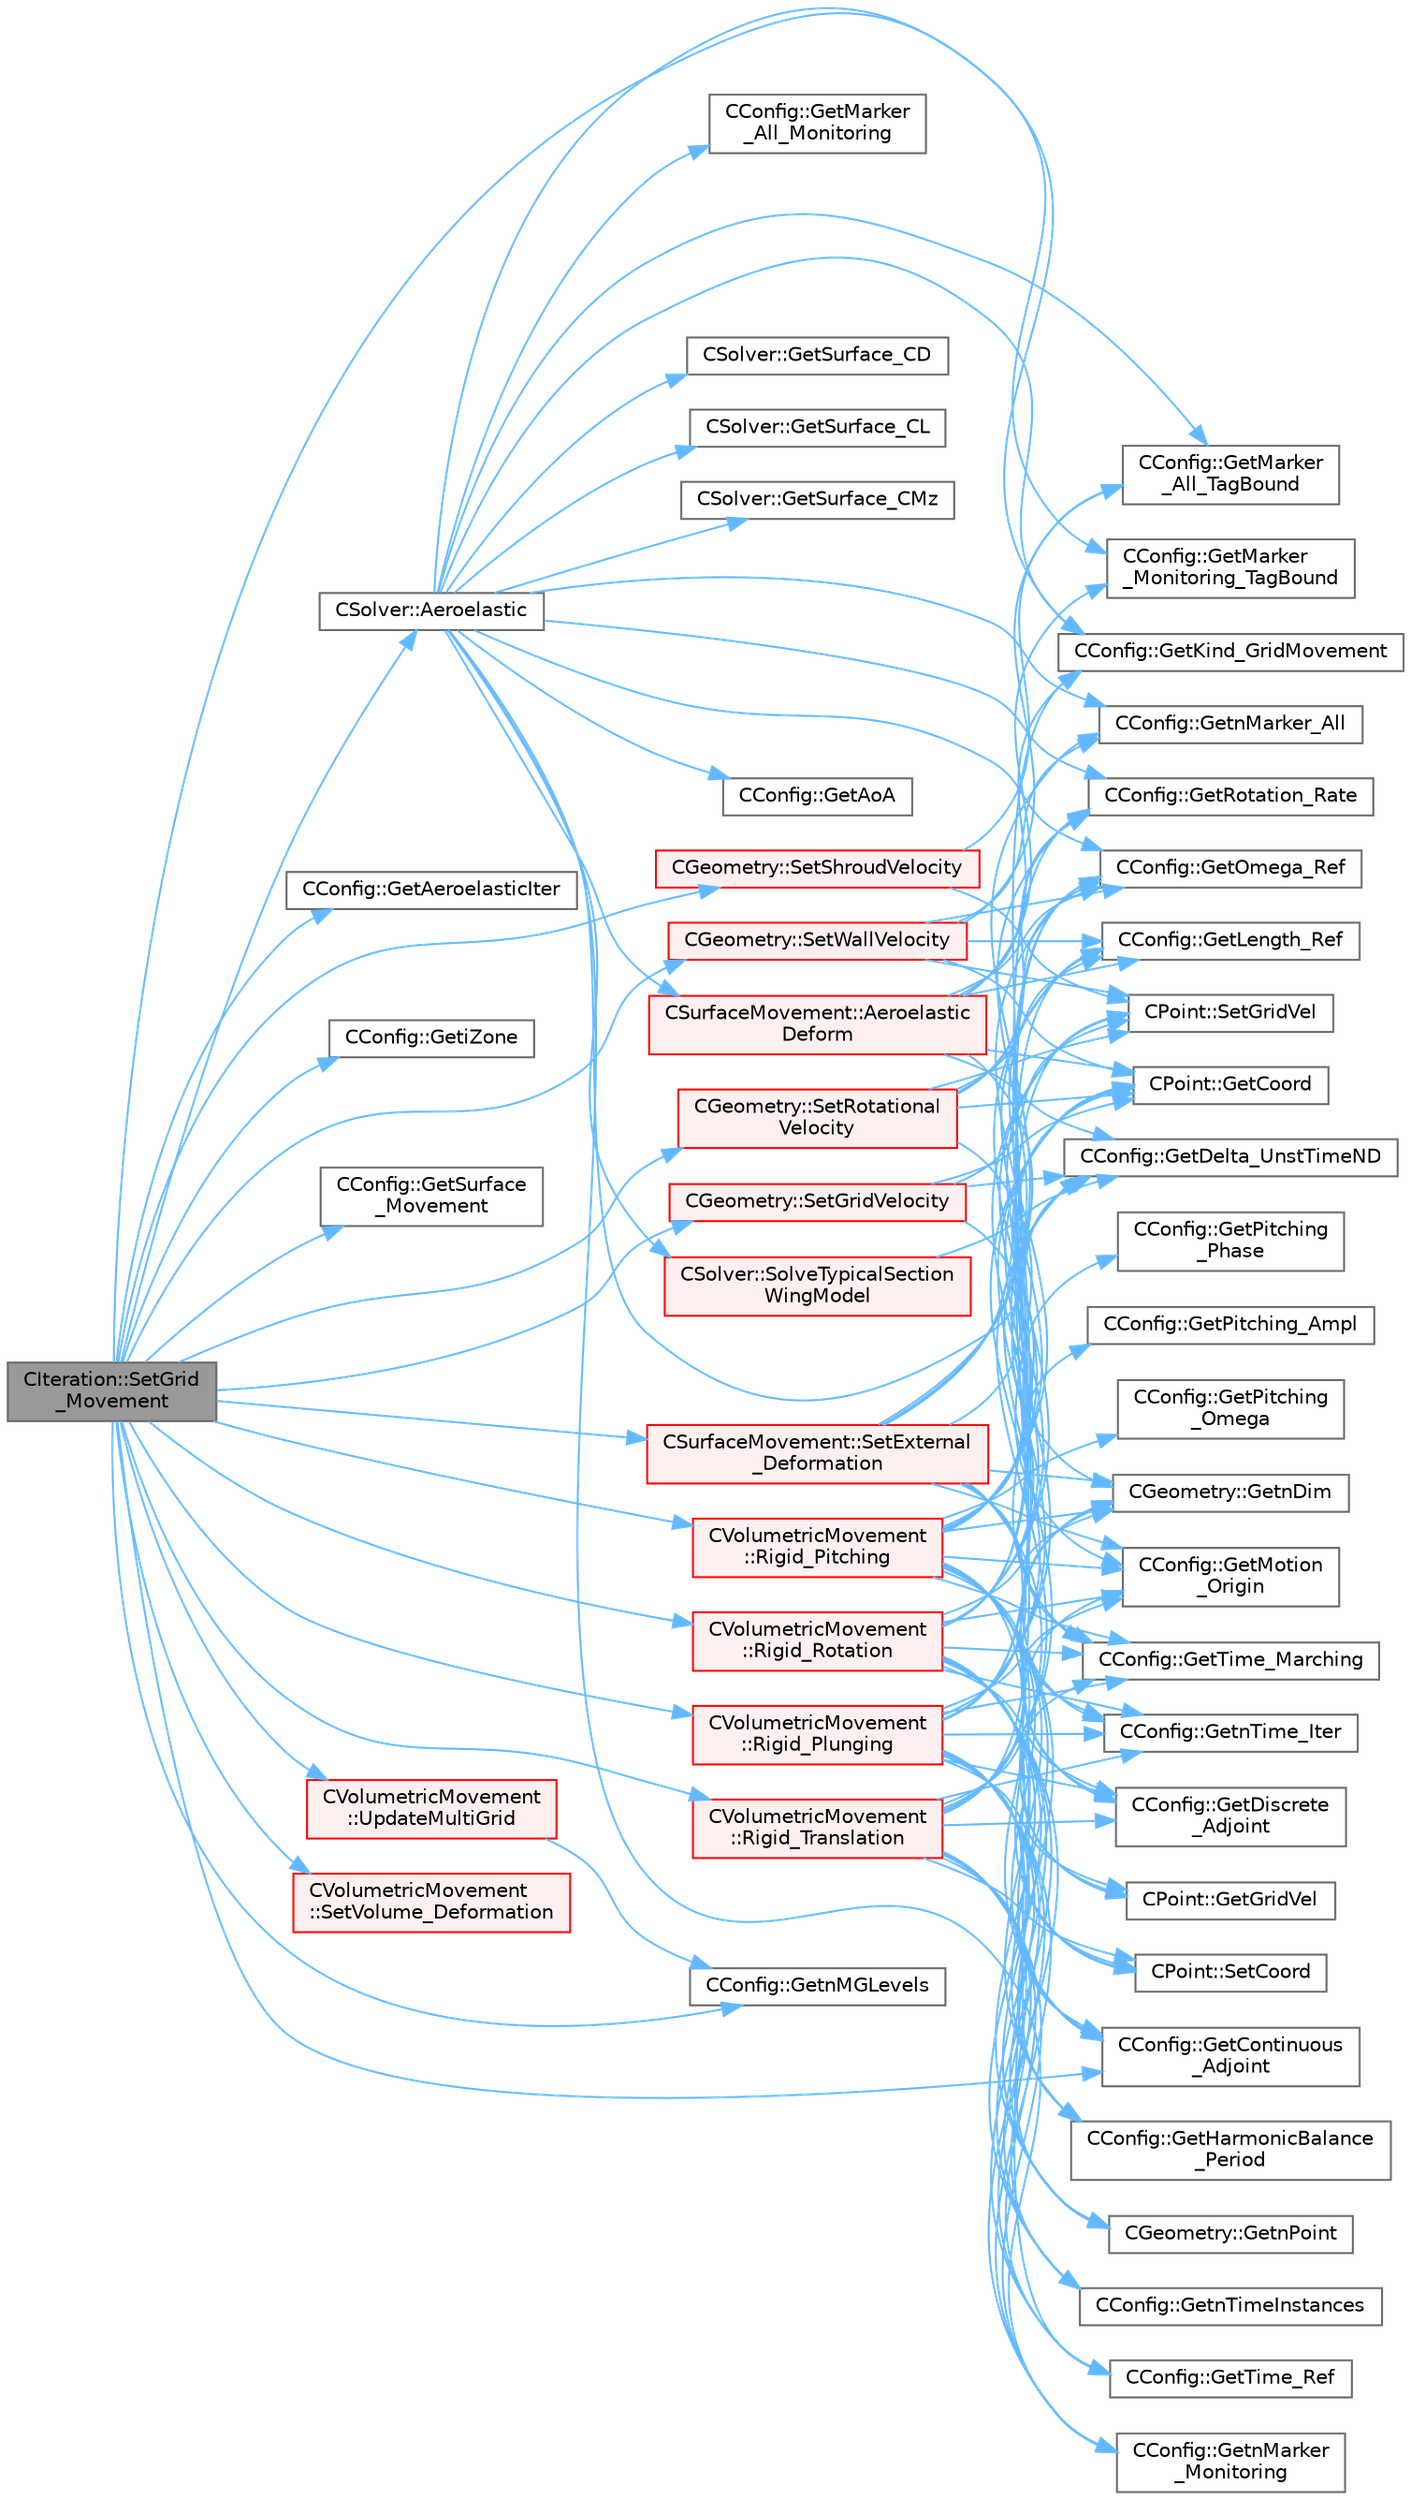 digraph "CIteration::SetGrid_Movement"
{
 // LATEX_PDF_SIZE
  bgcolor="transparent";
  edge [fontname=Helvetica,fontsize=10,labelfontname=Helvetica,labelfontsize=10];
  node [fontname=Helvetica,fontsize=10,shape=box,height=0.2,width=0.4];
  rankdir="LR";
  Node1 [id="Node000001",label="CIteration::SetGrid\l_Movement",height=0.2,width=0.4,color="gray40", fillcolor="grey60", style="filled", fontcolor="black",tooltip="Updates the positions and grid velocities for dynamic meshes between physical time steps."];
  Node1 -> Node2 [id="edge1_Node000001_Node000002",color="steelblue1",style="solid",tooltip=" "];
  Node2 [id="Node000002",label="CSolver::Aeroelastic",height=0.2,width=0.4,color="grey40", fillcolor="white", style="filled",URL="$classCSolver.html#af130046f03f282501efef2c117af6ced",tooltip="Prepares and solves the aeroelastic equations."];
  Node2 -> Node3 [id="edge2_Node000002_Node000003",color="steelblue1",style="solid",tooltip=" "];
  Node3 [id="Node000003",label="CSurfaceMovement::Aeroelastic\lDeform",height=0.2,width=0.4,color="red", fillcolor="#FFF0F0", style="filled",URL="$classCSurfaceMovement.html#a3576789424ca6d19f6510d94f832cbb9",tooltip="Unsteady aeroelastic grid movement by deforming the mesh."];
  Node3 -> Node4 [id="edge3_Node000003_Node000004",color="steelblue1",style="solid",tooltip=" "];
  Node4 [id="Node000004",label="CPoint::GetCoord",height=0.2,width=0.4,color="grey40", fillcolor="white", style="filled",URL="$classCPoint.html#ab16c29dd03911529cd73bf467c313179",tooltip="Get the coordinates dor the control volume."];
  Node3 -> Node5 [id="edge4_Node000003_Node000005",color="steelblue1",style="solid",tooltip=" "];
  Node5 [id="Node000005",label="CConfig::GetDelta_UnstTimeND",height=0.2,width=0.4,color="grey40", fillcolor="white", style="filled",URL="$classCConfig.html#a0acfef8e480970316e9e672eacd59e9b",tooltip="If we are prforming an unsteady simulation, there is only one value of the time step for the complete..."];
  Node3 -> Node6 [id="edge5_Node000003_Node000006",color="steelblue1",style="solid",tooltip=" "];
  Node6 [id="Node000006",label="CConfig::GetKind_GridMovement",height=0.2,width=0.4,color="grey40", fillcolor="white", style="filled",URL="$classCConfig.html#a050c7389c2d16a111890bb44dd7cbcea",tooltip="Get the type of dynamic mesh motion. Each zone gets a config file."];
  Node3 -> Node7 [id="edge6_Node000003_Node000007",color="steelblue1",style="solid",tooltip=" "];
  Node7 [id="Node000007",label="CConfig::GetLength_Ref",height=0.2,width=0.4,color="grey40", fillcolor="white", style="filled",URL="$classCConfig.html#a4c1facfb47bc3aee60dc92a350f0a82d",tooltip="Get the value of the reference length for non-dimensionalization. This value should always be 1 inter..."];
  Node3 -> Node8 [id="edge7_Node000003_Node000008",color="steelblue1",style="solid",tooltip=" "];
  Node8 [id="Node000008",label="CConfig::GetMarker\l_Monitoring_TagBound",height=0.2,width=0.4,color="grey40", fillcolor="white", style="filled",URL="$classCConfig.html#a4558fc163c393e628050e7a2273673f1",tooltip="Get the name of the surface defined in the geometry file."];
  Node3 -> Node9 [id="edge8_Node000003_Node000009",color="steelblue1",style="solid",tooltip=" "];
  Node9 [id="Node000009",label="CGeometry::GetnDim",height=0.2,width=0.4,color="grey40", fillcolor="white", style="filled",URL="$classCGeometry.html#ace7f7fe876f629f5bd5f92d4805a1a4b",tooltip="Get number of coordinates."];
  Node3 -> Node11 [id="edge9_Node000003_Node000011",color="steelblue1",style="solid",tooltip=" "];
  Node11 [id="Node000011",label="CConfig::GetOmega_Ref",height=0.2,width=0.4,color="grey40", fillcolor="white", style="filled",URL="$classCConfig.html#ab3ab2f06b6d038aea73beed05cd13448",tooltip="Get the value of the reference angular velocity for non-dimensionalization."];
  Node3 -> Node14 [id="edge10_Node000003_Node000014",color="steelblue1",style="solid",tooltip=" "];
  Node14 [id="Node000014",label="CConfig::GetRotation_Rate",height=0.2,width=0.4,color="grey40", fillcolor="white", style="filled",URL="$classCConfig.html#a3f9890ff8ca2b98646e4ebf3de8c9c13",tooltip="Get the rotation rate of the mesh."];
  Node2 -> Node18 [id="edge11_Node000002_Node000018",color="steelblue1",style="solid",tooltip=" "];
  Node18 [id="Node000018",label="CConfig::GetAoA",height=0.2,width=0.4,color="grey40", fillcolor="white", style="filled",URL="$classCConfig.html#aa824c1a1b3c7cd05b7be414a76e0b250",tooltip="Get the angle of attack of the body. This is the angle between a reference line on a lifting body (of..."];
  Node2 -> Node5 [id="edge12_Node000002_Node000005",color="steelblue1",style="solid",tooltip=" "];
  Node2 -> Node6 [id="edge13_Node000002_Node000006",color="steelblue1",style="solid",tooltip=" "];
  Node2 -> Node19 [id="edge14_Node000002_Node000019",color="steelblue1",style="solid",tooltip=" "];
  Node19 [id="Node000019",label="CConfig::GetMarker\l_All_Monitoring",height=0.2,width=0.4,color="grey40", fillcolor="white", style="filled",URL="$classCConfig.html#a70fa75374f533da62b71207d589d6211",tooltip="Get the monitoring information for a marker val_marker."];
  Node2 -> Node20 [id="edge15_Node000002_Node000020",color="steelblue1",style="solid",tooltip=" "];
  Node20 [id="Node000020",label="CConfig::GetMarker\l_All_TagBound",height=0.2,width=0.4,color="grey40", fillcolor="white", style="filled",URL="$classCConfig.html#ab8c9c1f45950a29355be4ff357049440",tooltip="Get the index of the surface defined in the geometry file."];
  Node2 -> Node8 [id="edge16_Node000002_Node000008",color="steelblue1",style="solid",tooltip=" "];
  Node2 -> Node21 [id="edge17_Node000002_Node000021",color="steelblue1",style="solid",tooltip=" "];
  Node21 [id="Node000021",label="CConfig::GetnMarker_All",height=0.2,width=0.4,color="grey40", fillcolor="white", style="filled",URL="$classCConfig.html#a459dee039e618d21a5d78db61c221240",tooltip="Get the total number of boundary markers of the local process including send/receive domains."];
  Node2 -> Node22 [id="edge18_Node000002_Node000022",color="steelblue1",style="solid",tooltip=" "];
  Node22 [id="Node000022",label="CConfig::GetnMarker\l_Monitoring",height=0.2,width=0.4,color="grey40", fillcolor="white", style="filled",URL="$classCConfig.html#a6e65810e59b8015104b84c4fd5b1d7f9",tooltip="Get the total number of monitoring markers."];
  Node2 -> Node11 [id="edge19_Node000002_Node000011",color="steelblue1",style="solid",tooltip=" "];
  Node2 -> Node14 [id="edge20_Node000002_Node000014",color="steelblue1",style="solid",tooltip=" "];
  Node2 -> Node23 [id="edge21_Node000002_Node000023",color="steelblue1",style="solid",tooltip=" "];
  Node23 [id="Node000023",label="CSolver::GetSurface_CD",height=0.2,width=0.4,color="grey40", fillcolor="white", style="filled",URL="$classCSolver.html#ac74cc0882a2579be4839d078b01d8c5a",tooltip="A virtual member."];
  Node2 -> Node24 [id="edge22_Node000002_Node000024",color="steelblue1",style="solid",tooltip=" "];
  Node24 [id="Node000024",label="CSolver::GetSurface_CL",height=0.2,width=0.4,color="grey40", fillcolor="white", style="filled",URL="$classCSolver.html#a7c03fa0a21eabb24f8aee85c611fd9a3",tooltip="A virtual member."];
  Node2 -> Node25 [id="edge23_Node000002_Node000025",color="steelblue1",style="solid",tooltip=" "];
  Node25 [id="Node000025",label="CSolver::GetSurface_CMz",height=0.2,width=0.4,color="grey40", fillcolor="white", style="filled",URL="$classCSolver.html#a67767651d99f3a5ac73062b4e2249b3d",tooltip="A virtual member."];
  Node2 -> Node26 [id="edge24_Node000002_Node000026",color="steelblue1",style="solid",tooltip=" "];
  Node26 [id="Node000026",label="CSolver::SolveTypicalSection\lWingModel",height=0.2,width=0.4,color="red", fillcolor="#FFF0F0", style="filled",URL="$classCSolver.html#a13c86d41e468e5d7b9c7a21ab2008e19",tooltip="Solve the typical section wing model."];
  Node26 -> Node5 [id="edge25_Node000026_Node000005",color="steelblue1",style="solid",tooltip=" "];
  Node1 -> Node44 [id="edge26_Node000001_Node000044",color="steelblue1",style="solid",tooltip=" "];
  Node44 [id="Node000044",label="CConfig::GetAeroelasticIter",height=0.2,width=0.4,color="grey40", fillcolor="white", style="filled",URL="$classCConfig.html#a366bae67ff4380e178c4dc5dc50fcaad",tooltip="Aeroelastic solve every x inner iteration."];
  Node1 -> Node45 [id="edge27_Node000001_Node000045",color="steelblue1",style="solid",tooltip=" "];
  Node45 [id="Node000045",label="CConfig::GetContinuous\l_Adjoint",height=0.2,width=0.4,color="grey40", fillcolor="white", style="filled",URL="$classCConfig.html#a1eb754aa86fb8154bc9eefea616b7cf9",tooltip="Determines if problem is adjoint."];
  Node1 -> Node46 [id="edge28_Node000001_Node000046",color="steelblue1",style="solid",tooltip=" "];
  Node46 [id="Node000046",label="CConfig::GetiZone",height=0.2,width=0.4,color="grey40", fillcolor="white", style="filled",URL="$classCConfig.html#a1d6335b8fdef6fbcd9a08f7503d73ec1",tooltip="Provides the number of varaibles."];
  Node1 -> Node6 [id="edge29_Node000001_Node000006",color="steelblue1",style="solid",tooltip=" "];
  Node1 -> Node47 [id="edge30_Node000001_Node000047",color="steelblue1",style="solid",tooltip=" "];
  Node47 [id="Node000047",label="CConfig::GetnMGLevels",height=0.2,width=0.4,color="grey40", fillcolor="white", style="filled",URL="$classCConfig.html#a15a61a6f9a1d415c3509018f4916c5c1",tooltip="Get the number of multigrid levels."];
  Node1 -> Node48 [id="edge31_Node000001_Node000048",color="steelblue1",style="solid",tooltip=" "];
  Node48 [id="Node000048",label="CConfig::GetSurface\l_Movement",height=0.2,width=0.4,color="grey40", fillcolor="white", style="filled",URL="$classCConfig.html#a7da84ee925f437bd635bead56d822df9",tooltip="Get information about deforming markers."];
  Node1 -> Node49 [id="edge32_Node000001_Node000049",color="steelblue1",style="solid",tooltip=" "];
  Node49 [id="Node000049",label="CVolumetricMovement\l::Rigid_Pitching",height=0.2,width=0.4,color="red", fillcolor="#FFF0F0", style="filled",URL="$classCVolumetricMovement.html#a9806afa50b53c60376844053db15420c",tooltip="Unsteady pitching grid movement using rigid mesh motion."];
  Node49 -> Node45 [id="edge33_Node000049_Node000045",color="steelblue1",style="solid",tooltip=" "];
  Node49 -> Node4 [id="edge34_Node000049_Node000004",color="steelblue1",style="solid",tooltip=" "];
  Node49 -> Node5 [id="edge35_Node000049_Node000005",color="steelblue1",style="solid",tooltip=" "];
  Node49 -> Node50 [id="edge36_Node000049_Node000050",color="steelblue1",style="solid",tooltip=" "];
  Node50 [id="Node000050",label="CConfig::GetDiscrete\l_Adjoint",height=0.2,width=0.4,color="grey40", fillcolor="white", style="filled",URL="$classCConfig.html#ab3928c4e6debcf50dcd0d38985f6980c",tooltip="Get the indicator whether we are solving an discrete adjoint problem."];
  Node49 -> Node51 [id="edge37_Node000049_Node000051",color="steelblue1",style="solid",tooltip=" "];
  Node51 [id="Node000051",label="CPoint::GetGridVel",height=0.2,width=0.4,color="grey40", fillcolor="white", style="filled",URL="$classCPoint.html#ad7b8ff47f6645f36c9a529073343c097",tooltip="Get the value of the grid velocity at the point."];
  Node49 -> Node52 [id="edge38_Node000049_Node000052",color="steelblue1",style="solid",tooltip=" "];
  Node52 [id="Node000052",label="CConfig::GetHarmonicBalance\l_Period",height=0.2,width=0.4,color="grey40", fillcolor="white", style="filled",URL="$classCConfig.html#a07cc0a5f73a166693d50f502f6fb425b",tooltip="Retrieves the period of oscillations to be used with Harmonic Balance."];
  Node49 -> Node7 [id="edge39_Node000049_Node000007",color="steelblue1",style="solid",tooltip=" "];
  Node49 -> Node53 [id="edge40_Node000049_Node000053",color="steelblue1",style="solid",tooltip=" "];
  Node53 [id="Node000053",label="CConfig::GetMotion\l_Origin",height=0.2,width=0.4,color="grey40", fillcolor="white", style="filled",URL="$classCConfig.html#a148a58b999d4e8767667fffc76b245f6",tooltip="Get the mesh motion origin."];
  Node49 -> Node9 [id="edge41_Node000049_Node000009",color="steelblue1",style="solid",tooltip=" "];
  Node49 -> Node54 [id="edge42_Node000049_Node000054",color="steelblue1",style="solid",tooltip=" "];
  Node54 [id="Node000054",label="CGeometry::GetnPoint",height=0.2,width=0.4,color="grey40", fillcolor="white", style="filled",URL="$classCGeometry.html#a275fb07cd99ab79d7a04b4862280169d",tooltip="Get number of points."];
  Node49 -> Node55 [id="edge43_Node000049_Node000055",color="steelblue1",style="solid",tooltip=" "];
  Node55 [id="Node000055",label="CConfig::GetnTime_Iter",height=0.2,width=0.4,color="grey40", fillcolor="white", style="filled",URL="$classCConfig.html#a22b101932c391aea5173975130f488fd",tooltip="Get the number of time iterations."];
  Node49 -> Node56 [id="edge44_Node000049_Node000056",color="steelblue1",style="solid",tooltip=" "];
  Node56 [id="Node000056",label="CConfig::GetnTimeInstances",height=0.2,width=0.4,color="grey40", fillcolor="white", style="filled",URL="$classCConfig.html#a6ae9111090db52de2f8f07f77d6416d5",tooltip="Retrieves the number of periodic time instances for Harmonic Balance."];
  Node49 -> Node11 [id="edge45_Node000049_Node000011",color="steelblue1",style="solid",tooltip=" "];
  Node49 -> Node57 [id="edge46_Node000049_Node000057",color="steelblue1",style="solid",tooltip=" "];
  Node57 [id="Node000057",label="CConfig::GetPitching_Ampl",height=0.2,width=0.4,color="grey40", fillcolor="white", style="filled",URL="$classCConfig.html#a2f5f72ef9dda09b4a4be061731340611",tooltip="Get the pitching amplitude of the mesh."];
  Node49 -> Node58 [id="edge47_Node000049_Node000058",color="steelblue1",style="solid",tooltip=" "];
  Node58 [id="Node000058",label="CConfig::GetPitching\l_Omega",height=0.2,width=0.4,color="grey40", fillcolor="white", style="filled",URL="$classCConfig.html#ab4cdfd7690d46e37b6e0c2af93329033",tooltip="Get the pitching rate of the mesh."];
  Node49 -> Node59 [id="edge48_Node000049_Node000059",color="steelblue1",style="solid",tooltip=" "];
  Node59 [id="Node000059",label="CConfig::GetPitching\l_Phase",height=0.2,width=0.4,color="grey40", fillcolor="white", style="filled",URL="$classCConfig.html#a1a342533da7960e22c377e72eda5be18",tooltip="Get the pitching phase of the mesh."];
  Node49 -> Node60 [id="edge49_Node000049_Node000060",color="steelblue1",style="solid",tooltip=" "];
  Node60 [id="Node000060",label="CConfig::GetTime_Marching",height=0.2,width=0.4,color="grey40", fillcolor="white", style="filled",URL="$classCConfig.html#ac47e04d76ce865893a94dcedd3c9b6a5",tooltip="Provides information about the time integration, and change the write in the output files information..."];
  Node49 -> Node61 [id="edge50_Node000049_Node000061",color="steelblue1",style="solid",tooltip=" "];
  Node61 [id="Node000061",label="CConfig::GetTime_Ref",height=0.2,width=0.4,color="grey40", fillcolor="white", style="filled",URL="$classCConfig.html#a4c79c371ab6c2973f768a6104fce3853",tooltip="Get the value of the reference time for non-dimensionalization."];
  Node49 -> Node62 [id="edge51_Node000049_Node000062",color="steelblue1",style="solid",tooltip=" "];
  Node62 [id="Node000062",label="CPoint::SetCoord",height=0.2,width=0.4,color="grey40", fillcolor="white", style="filled",URL="$classCPoint.html#af3545cace579269797a534b6a10a42e1",tooltip="Set the coordinates for the control volume."];
  Node49 -> Node63 [id="edge52_Node000049_Node000063",color="steelblue1",style="solid",tooltip=" "];
  Node63 [id="Node000063",label="CPoint::SetGridVel",height=0.2,width=0.4,color="grey40", fillcolor="white", style="filled",URL="$classCPoint.html#accb2a44a58e7fc7a0e0f2a029cacc257",tooltip="Set the value of the grid velocity at the point."];
  Node1 -> Node68 [id="edge53_Node000001_Node000068",color="steelblue1",style="solid",tooltip=" "];
  Node68 [id="Node000068",label="CVolumetricMovement\l::Rigid_Plunging",height=0.2,width=0.4,color="red", fillcolor="#FFF0F0", style="filled",URL="$classCVolumetricMovement.html#a886e5096f246aec19af2b98bad3e39b2",tooltip="Unsteady plunging grid movement using rigid mesh motion."];
  Node68 -> Node45 [id="edge54_Node000068_Node000045",color="steelblue1",style="solid",tooltip=" "];
  Node68 -> Node4 [id="edge55_Node000068_Node000004",color="steelblue1",style="solid",tooltip=" "];
  Node68 -> Node5 [id="edge56_Node000068_Node000005",color="steelblue1",style="solid",tooltip=" "];
  Node68 -> Node50 [id="edge57_Node000068_Node000050",color="steelblue1",style="solid",tooltip=" "];
  Node68 -> Node51 [id="edge58_Node000068_Node000051",color="steelblue1",style="solid",tooltip=" "];
  Node68 -> Node52 [id="edge59_Node000068_Node000052",color="steelblue1",style="solid",tooltip=" "];
  Node68 -> Node7 [id="edge60_Node000068_Node000007",color="steelblue1",style="solid",tooltip=" "];
  Node68 -> Node53 [id="edge61_Node000068_Node000053",color="steelblue1",style="solid",tooltip=" "];
  Node68 -> Node9 [id="edge62_Node000068_Node000009",color="steelblue1",style="solid",tooltip=" "];
  Node68 -> Node22 [id="edge63_Node000068_Node000022",color="steelblue1",style="solid",tooltip=" "];
  Node68 -> Node54 [id="edge64_Node000068_Node000054",color="steelblue1",style="solid",tooltip=" "];
  Node68 -> Node55 [id="edge65_Node000068_Node000055",color="steelblue1",style="solid",tooltip=" "];
  Node68 -> Node56 [id="edge66_Node000068_Node000056",color="steelblue1",style="solid",tooltip=" "];
  Node68 -> Node11 [id="edge67_Node000068_Node000011",color="steelblue1",style="solid",tooltip=" "];
  Node68 -> Node60 [id="edge68_Node000068_Node000060",color="steelblue1",style="solid",tooltip=" "];
  Node68 -> Node61 [id="edge69_Node000068_Node000061",color="steelblue1",style="solid",tooltip=" "];
  Node68 -> Node62 [id="edge70_Node000068_Node000062",color="steelblue1",style="solid",tooltip=" "];
  Node68 -> Node63 [id="edge71_Node000068_Node000063",color="steelblue1",style="solid",tooltip=" "];
  Node1 -> Node74 [id="edge72_Node000001_Node000074",color="steelblue1",style="solid",tooltip=" "];
  Node74 [id="Node000074",label="CVolumetricMovement\l::Rigid_Rotation",height=0.2,width=0.4,color="red", fillcolor="#FFF0F0", style="filled",URL="$classCVolumetricMovement.html#a316597f05a787ca1b683aba66214110b",tooltip="Unsteady grid movement using rigid mesh rotation."];
  Node74 -> Node45 [id="edge73_Node000074_Node000045",color="steelblue1",style="solid",tooltip=" "];
  Node74 -> Node4 [id="edge74_Node000074_Node000004",color="steelblue1",style="solid",tooltip=" "];
  Node74 -> Node5 [id="edge75_Node000074_Node000005",color="steelblue1",style="solid",tooltip=" "];
  Node74 -> Node50 [id="edge76_Node000074_Node000050",color="steelblue1",style="solid",tooltip=" "];
  Node74 -> Node51 [id="edge77_Node000074_Node000051",color="steelblue1",style="solid",tooltip=" "];
  Node74 -> Node52 [id="edge78_Node000074_Node000052",color="steelblue1",style="solid",tooltip=" "];
  Node74 -> Node7 [id="edge79_Node000074_Node000007",color="steelblue1",style="solid",tooltip=" "];
  Node74 -> Node53 [id="edge80_Node000074_Node000053",color="steelblue1",style="solid",tooltip=" "];
  Node74 -> Node9 [id="edge81_Node000074_Node000009",color="steelblue1",style="solid",tooltip=" "];
  Node74 -> Node22 [id="edge82_Node000074_Node000022",color="steelblue1",style="solid",tooltip=" "];
  Node74 -> Node54 [id="edge83_Node000074_Node000054",color="steelblue1",style="solid",tooltip=" "];
  Node74 -> Node55 [id="edge84_Node000074_Node000055",color="steelblue1",style="solid",tooltip=" "];
  Node74 -> Node56 [id="edge85_Node000074_Node000056",color="steelblue1",style="solid",tooltip=" "];
  Node74 -> Node11 [id="edge86_Node000074_Node000011",color="steelblue1",style="solid",tooltip=" "];
  Node74 -> Node14 [id="edge87_Node000074_Node000014",color="steelblue1",style="solid",tooltip=" "];
  Node74 -> Node60 [id="edge88_Node000074_Node000060",color="steelblue1",style="solid",tooltip=" "];
  Node74 -> Node61 [id="edge89_Node000074_Node000061",color="steelblue1",style="solid",tooltip=" "];
  Node74 -> Node62 [id="edge90_Node000074_Node000062",color="steelblue1",style="solid",tooltip=" "];
  Node74 -> Node63 [id="edge91_Node000074_Node000063",color="steelblue1",style="solid",tooltip=" "];
  Node1 -> Node75 [id="edge92_Node000001_Node000075",color="steelblue1",style="solid",tooltip=" "];
  Node75 [id="Node000075",label="CVolumetricMovement\l::Rigid_Translation",height=0.2,width=0.4,color="red", fillcolor="#FFF0F0", style="filled",URL="$classCVolumetricMovement.html#a00368e3044dd07d74e1fafdc11980644",tooltip="Unsteady translational grid movement using rigid mesh motion."];
  Node75 -> Node45 [id="edge93_Node000075_Node000045",color="steelblue1",style="solid",tooltip=" "];
  Node75 -> Node4 [id="edge94_Node000075_Node000004",color="steelblue1",style="solid",tooltip=" "];
  Node75 -> Node5 [id="edge95_Node000075_Node000005",color="steelblue1",style="solid",tooltip=" "];
  Node75 -> Node50 [id="edge96_Node000075_Node000050",color="steelblue1",style="solid",tooltip=" "];
  Node75 -> Node52 [id="edge97_Node000075_Node000052",color="steelblue1",style="solid",tooltip=" "];
  Node75 -> Node53 [id="edge98_Node000075_Node000053",color="steelblue1",style="solid",tooltip=" "];
  Node75 -> Node9 [id="edge99_Node000075_Node000009",color="steelblue1",style="solid",tooltip=" "];
  Node75 -> Node22 [id="edge100_Node000075_Node000022",color="steelblue1",style="solid",tooltip=" "];
  Node75 -> Node54 [id="edge101_Node000075_Node000054",color="steelblue1",style="solid",tooltip=" "];
  Node75 -> Node55 [id="edge102_Node000075_Node000055",color="steelblue1",style="solid",tooltip=" "];
  Node75 -> Node56 [id="edge103_Node000075_Node000056",color="steelblue1",style="solid",tooltip=" "];
  Node75 -> Node60 [id="edge104_Node000075_Node000060",color="steelblue1",style="solid",tooltip=" "];
  Node75 -> Node61 [id="edge105_Node000075_Node000061",color="steelblue1",style="solid",tooltip=" "];
  Node75 -> Node62 [id="edge106_Node000075_Node000062",color="steelblue1",style="solid",tooltip=" "];
  Node75 -> Node63 [id="edge107_Node000075_Node000063",color="steelblue1",style="solid",tooltip=" "];
  Node1 -> Node79 [id="edge108_Node000001_Node000079",color="steelblue1",style="solid",tooltip=" "];
  Node79 [id="Node000079",label="CSurfaceMovement::SetExternal\l_Deformation",height=0.2,width=0.4,color="red", fillcolor="#FFF0F0", style="filled",URL="$classCSurfaceMovement.html#a575ff545fe6de6e84fb8fed8e1615edb",tooltip="Set any surface deformationsbased on an input file."];
  Node79 -> Node45 [id="edge109_Node000079_Node000045",color="steelblue1",style="solid",tooltip=" "];
  Node79 -> Node4 [id="edge110_Node000079_Node000004",color="steelblue1",style="solid",tooltip=" "];
  Node79 -> Node5 [id="edge111_Node000079_Node000005",color="steelblue1",style="solid",tooltip=" "];
  Node79 -> Node50 [id="edge112_Node000079_Node000050",color="steelblue1",style="solid",tooltip=" "];
  Node79 -> Node6 [id="edge113_Node000079_Node000006",color="steelblue1",style="solid",tooltip=" "];
  Node79 -> Node7 [id="edge114_Node000079_Node000007",color="steelblue1",style="solid",tooltip=" "];
  Node79 -> Node53 [id="edge115_Node000079_Node000053",color="steelblue1",style="solid",tooltip=" "];
  Node79 -> Node9 [id="edge116_Node000079_Node000009",color="steelblue1",style="solid",tooltip=" "];
  Node79 -> Node21 [id="edge117_Node000079_Node000021",color="steelblue1",style="solid",tooltip=" "];
  Node79 -> Node55 [id="edge118_Node000079_Node000055",color="steelblue1",style="solid",tooltip=" "];
  Node79 -> Node14 [id="edge119_Node000079_Node000014",color="steelblue1",style="solid",tooltip=" "];
  Node79 -> Node60 [id="edge120_Node000079_Node000060",color="steelblue1",style="solid",tooltip=" "];
  Node1 -> Node90 [id="edge121_Node000001_Node000090",color="steelblue1",style="solid",tooltip=" "];
  Node90 [id="Node000090",label="CGeometry::SetGridVelocity",height=0.2,width=0.4,color="red", fillcolor="#FFF0F0", style="filled",URL="$classCGeometry.html#a028f9dcd1a8095e668f6ae461eb8887b",tooltip="Set the grid velocity via finite differencing at each node."];
  Node90 -> Node4 [id="edge122_Node000090_Node000004",color="steelblue1",style="solid",tooltip=" "];
  Node90 -> Node5 [id="edge123_Node000090_Node000005",color="steelblue1",style="solid",tooltip=" "];
  Node90 -> Node60 [id="edge124_Node000090_Node000060",color="steelblue1",style="solid",tooltip=" "];
  Node90 -> Node63 [id="edge125_Node000090_Node000063",color="steelblue1",style="solid",tooltip=" "];
  Node1 -> Node93 [id="edge126_Node000001_Node000093",color="steelblue1",style="solid",tooltip=" "];
  Node93 [id="Node000093",label="CGeometry::SetRotational\lVelocity",height=0.2,width=0.4,color="red", fillcolor="#FFF0F0", style="filled",URL="$classCGeometry.html#aafa0ebc29ceb133ff38f80b9b62d4ea5",tooltip="Set cartesian grid velocity based on rotational speed and axis."];
  Node93 -> Node4 [id="edge127_Node000093_Node000004",color="steelblue1",style="solid",tooltip=" "];
  Node93 -> Node7 [id="edge128_Node000093_Node000007",color="steelblue1",style="solid",tooltip=" "];
  Node93 -> Node53 [id="edge129_Node000093_Node000053",color="steelblue1",style="solid",tooltip=" "];
  Node93 -> Node11 [id="edge130_Node000093_Node000011",color="steelblue1",style="solid",tooltip=" "];
  Node93 -> Node14 [id="edge131_Node000093_Node000014",color="steelblue1",style="solid",tooltip=" "];
  Node93 -> Node63 [id="edge132_Node000093_Node000063",color="steelblue1",style="solid",tooltip=" "];
  Node1 -> Node94 [id="edge133_Node000001_Node000094",color="steelblue1",style="solid",tooltip=" "];
  Node94 [id="Node000094",label="CGeometry::SetShroudVelocity",height=0.2,width=0.4,color="red", fillcolor="#FFF0F0", style="filled",URL="$classCGeometry.html#a1be6afa2de8b9d2b65e48257f28d069b",tooltip="Set the rotational velocity of the points on the shroud markers to 0."];
  Node94 -> Node20 [id="edge134_Node000094_Node000020",color="steelblue1",style="solid",tooltip=" "];
  Node94 -> Node63 [id="edge135_Node000094_Node000063",color="steelblue1",style="solid",tooltip=" "];
  Node1 -> Node97 [id="edge136_Node000001_Node000097",color="steelblue1",style="solid",tooltip=" "];
  Node97 [id="Node000097",label="CVolumetricMovement\l::SetVolume_Deformation",height=0.2,width=0.4,color="red", fillcolor="#FFF0F0", style="filled",URL="$classCVolumetricMovement.html#a96c9dadafe051a2479ef4ec4b51adb04",tooltip="Grid deformation using the spring analogy method."];
  Node1 -> Node218 [id="edge137_Node000001_Node000218",color="steelblue1",style="solid",tooltip=" "];
  Node218 [id="Node000218",label="CGeometry::SetWallVelocity",height=0.2,width=0.4,color="red", fillcolor="#FFF0F0", style="filled",URL="$classCGeometry.html#a56af72c0e00cf908f1ce883c4b0c8028",tooltip="Set the translational/rotational velocity for all moving walls."];
  Node218 -> Node4 [id="edge138_Node000218_Node000004",color="steelblue1",style="solid",tooltip=" "];
  Node218 -> Node7 [id="edge139_Node000218_Node000007",color="steelblue1",style="solid",tooltip=" "];
  Node218 -> Node20 [id="edge140_Node000218_Node000020",color="steelblue1",style="solid",tooltip=" "];
  Node218 -> Node21 [id="edge141_Node000218_Node000021",color="steelblue1",style="solid",tooltip=" "];
  Node218 -> Node11 [id="edge142_Node000218_Node000011",color="steelblue1",style="solid",tooltip=" "];
  Node218 -> Node63 [id="edge143_Node000218_Node000063",color="steelblue1",style="solid",tooltip=" "];
  Node1 -> Node224 [id="edge144_Node000001_Node000224",color="steelblue1",style="solid",tooltip=" "];
  Node224 [id="Node000224",label="CVolumetricMovement\l::UpdateMultiGrid",height=0.2,width=0.4,color="red", fillcolor="#FFF0F0", style="filled",URL="$classCVolumetricMovement.html#a1cb59d54bb326eb7c09729cfac0c398a",tooltip="Update the coarse multigrid levels after the grid movement."];
  Node224 -> Node47 [id="edge145_Node000224_Node000047",color="steelblue1",style="solid",tooltip=" "];
}
